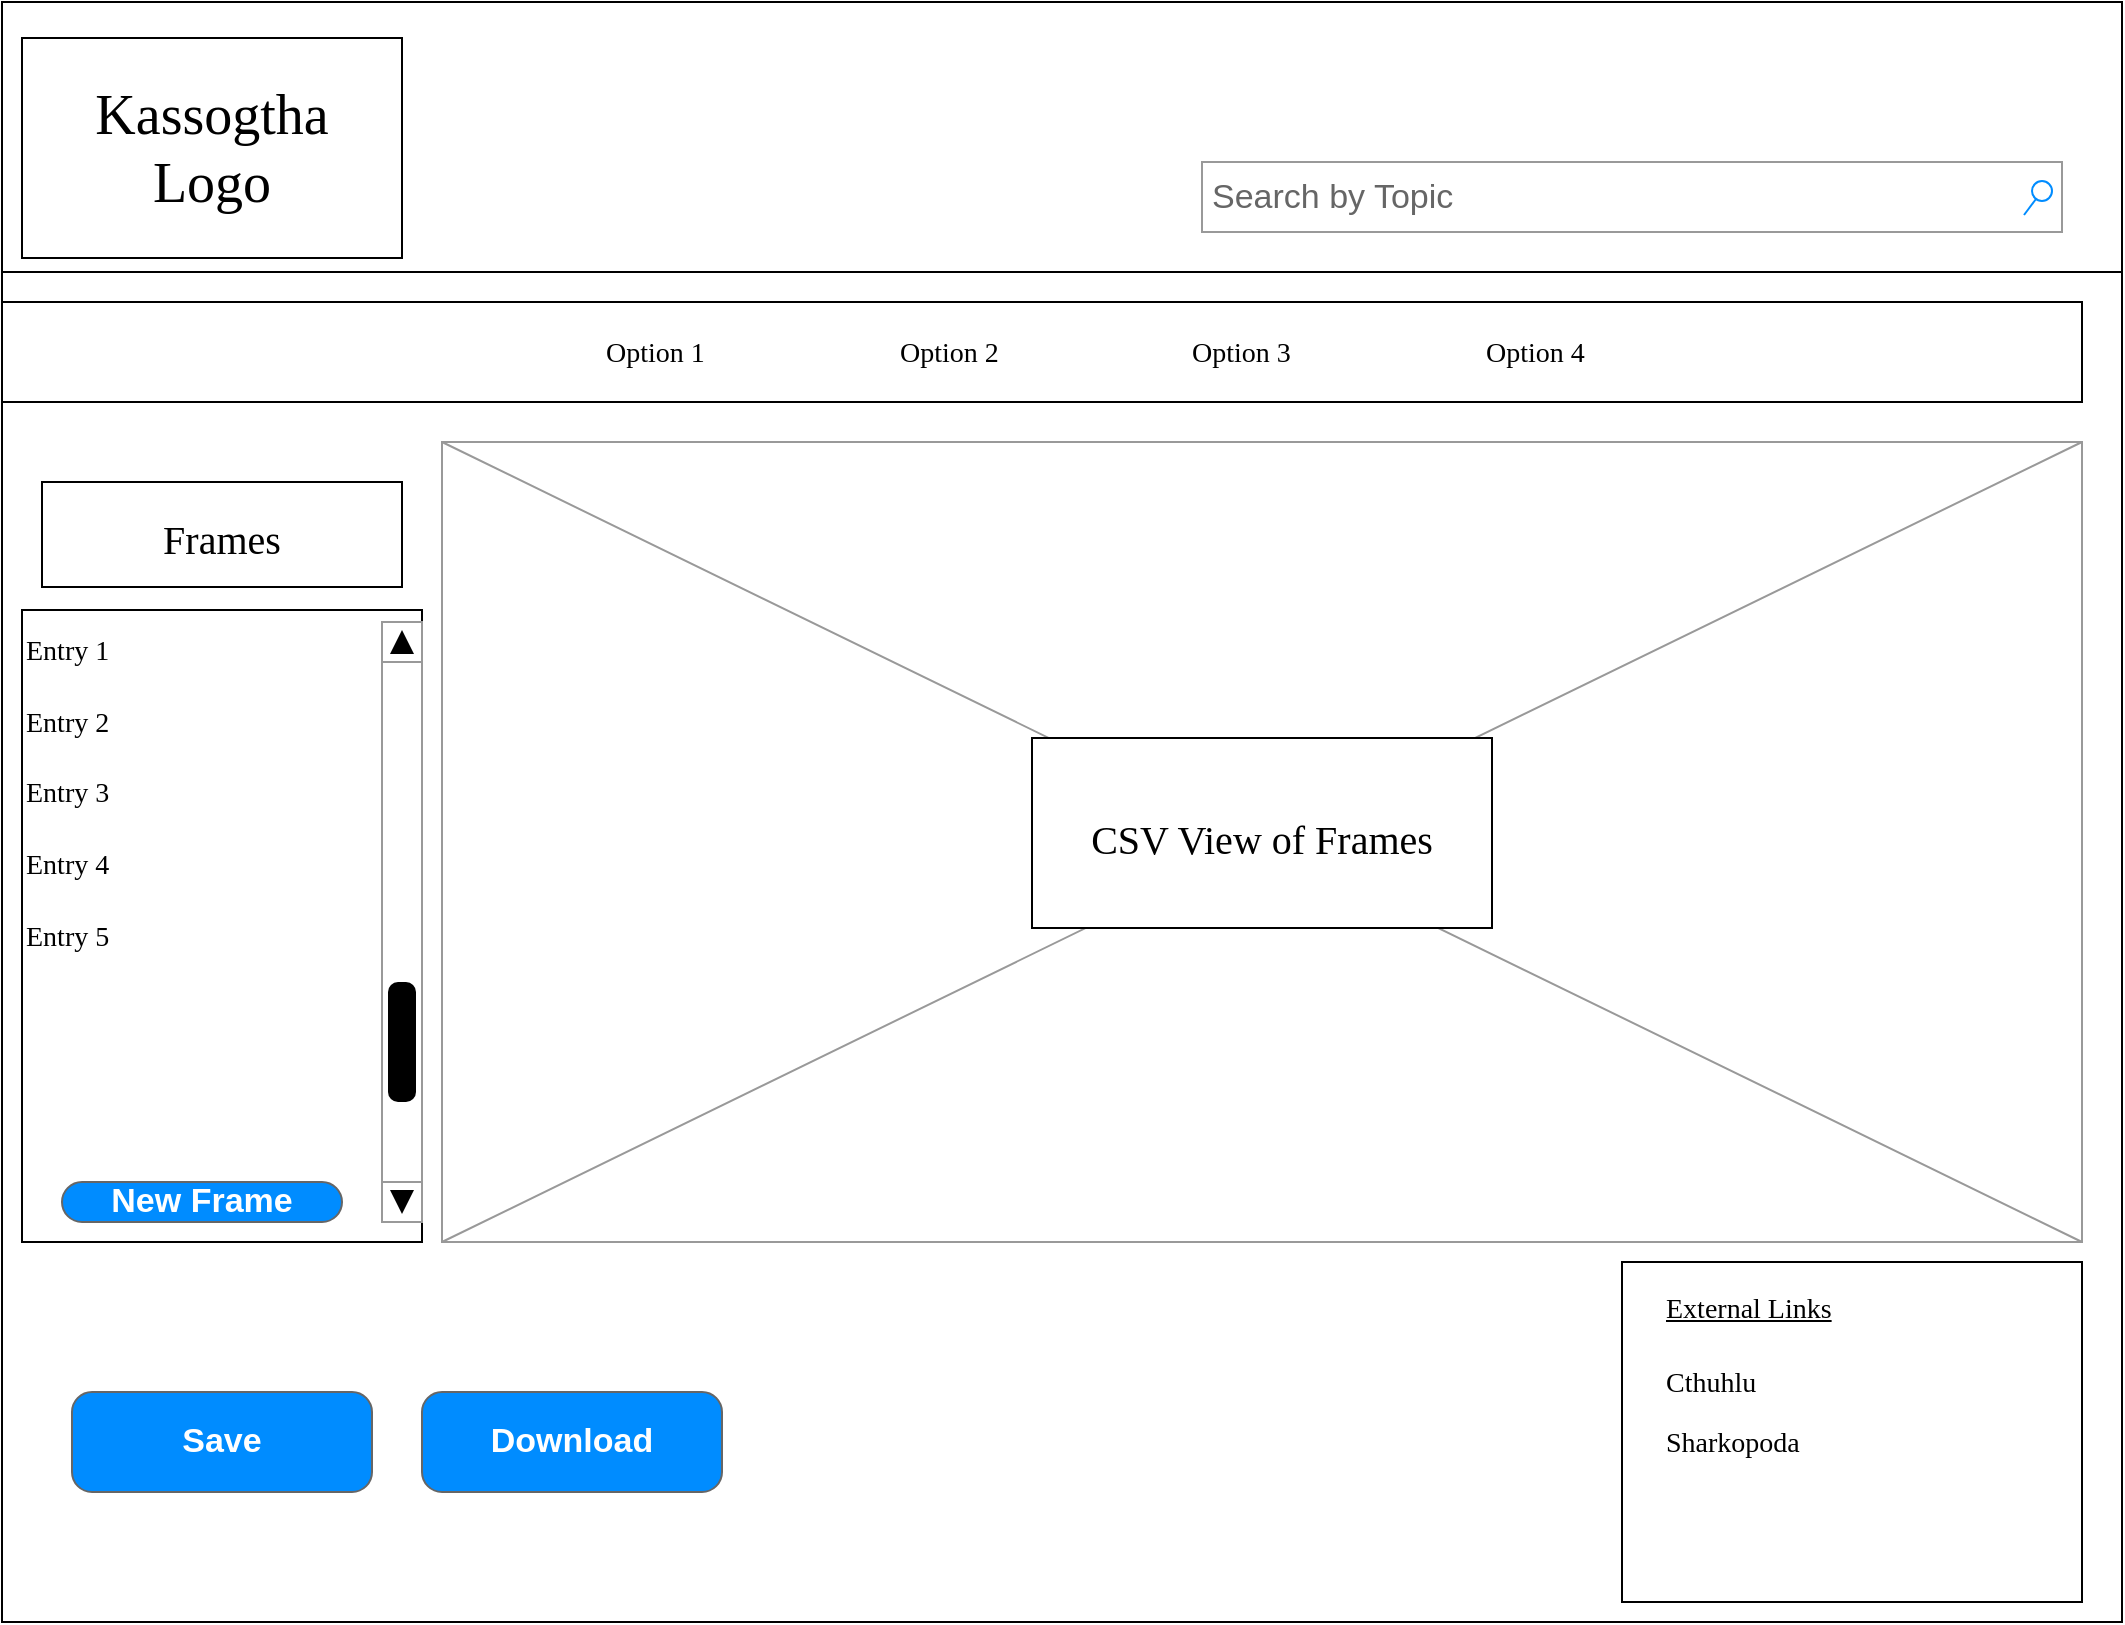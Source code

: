 <mxfile version="14.4.6" type="github">
  <diagram name="Page-1" id="03018318-947c-dd8e-b7a3-06fadd420f32">
    <mxGraphModel dx="1550" dy="836" grid="1" gridSize="10" guides="1" tooltips="1" connect="1" arrows="1" fold="1" page="1" pageScale="1" pageWidth="1100" pageHeight="850" background="#ffffff" math="0" shadow="0">
      <root>
        <mxCell id="0" />
        <mxCell id="1" parent="0" />
        <mxCell id="677b7b8949515195-1" value="" style="whiteSpace=wrap;html=1;rounded=0;shadow=0;labelBackgroundColor=none;strokeColor=#000000;strokeWidth=1;fillColor=none;fontFamily=Verdana;fontSize=12;fontColor=#000000;align=center;comic=0;" parent="1" vertex="1">
          <mxGeometry x="30" y="10" width="1060" height="810" as="geometry" />
        </mxCell>
        <mxCell id="677b7b8949515195-2" value="Kassogtha&lt;br&gt;Logo" style="whiteSpace=wrap;html=1;rounded=0;shadow=0;labelBackgroundColor=none;strokeWidth=1;fontFamily=Verdana;fontSize=28;align=center;comic=0;" parent="1" vertex="1">
          <mxGeometry x="40" y="28" width="190" height="110" as="geometry" />
        </mxCell>
        <mxCell id="677b7b8949515195-3" value="Search by Topic" style="strokeWidth=1;shadow=0;dashed=0;align=center;html=1;shape=mxgraph.mockup.forms.searchBox;strokeColor=#999999;mainText=;strokeColor2=#008cff;fontColor=#666666;fontSize=17;align=left;spacingLeft=3;rounded=0;labelBackgroundColor=none;comic=0;" parent="1" vertex="1">
          <mxGeometry x="630" y="90" width="430" height="35" as="geometry" />
        </mxCell>
        <mxCell id="677b7b8949515195-8" value="" style="whiteSpace=wrap;html=1;rounded=0;shadow=0;labelBackgroundColor=none;strokeWidth=1;fillColor=none;fontFamily=Verdana;fontSize=12;align=center;comic=0;" parent="1" vertex="1">
          <mxGeometry x="40" y="314" width="200" height="316" as="geometry" />
        </mxCell>
        <mxCell id="677b7b8949515195-9" value="" style="line;strokeWidth=1;html=1;rounded=0;shadow=0;labelBackgroundColor=none;fillColor=none;fontFamily=Verdana;fontSize=14;fontColor=#000000;align=center;comic=0;" parent="1" vertex="1">
          <mxGeometry x="30" y="140" width="1060" height="10" as="geometry" />
        </mxCell>
        <mxCell id="677b7b8949515195-10" value="" style="whiteSpace=wrap;html=1;rounded=0;shadow=0;labelBackgroundColor=none;strokeWidth=1;fillColor=none;fontFamily=Verdana;fontSize=12;align=center;comic=0;" parent="1" vertex="1">
          <mxGeometry x="30" y="160" width="1040" height="50" as="geometry" />
        </mxCell>
        <mxCell id="677b7b8949515195-11" value="Option 1" style="text;html=1;points=[];align=left;verticalAlign=top;spacingTop=-4;fontSize=14;fontFamily=Verdana;comic=0;" parent="1" vertex="1">
          <mxGeometry x="330" y="175" width="60" height="20" as="geometry" />
        </mxCell>
        <mxCell id="677b7b8949515195-12" value="Option 2" style="text;html=1;points=[];align=left;verticalAlign=top;spacingTop=-4;fontSize=14;fontFamily=Verdana;comic=0;" parent="1" vertex="1">
          <mxGeometry x="477" y="175" width="60" height="20" as="geometry" />
        </mxCell>
        <mxCell id="677b7b8949515195-13" value="Option 3" style="text;html=1;points=[];align=left;verticalAlign=top;spacingTop=-4;fontSize=14;fontFamily=Verdana;comic=0;" parent="1" vertex="1">
          <mxGeometry x="623" y="175" width="60" height="20" as="geometry" />
        </mxCell>
        <mxCell id="677b7b8949515195-14" value="Option 4" style="text;html=1;points=[];align=left;verticalAlign=top;spacingTop=-4;fontSize=14;fontFamily=Verdana;comic=0;" parent="1" vertex="1">
          <mxGeometry x="770" y="175" width="60" height="20" as="geometry" />
        </mxCell>
        <mxCell id="677b7b8949515195-16" value="" style="verticalLabelPosition=bottom;shadow=0;align=center;html=1;verticalAlign=top;strokeWidth=1;shape=mxgraph.mockup.graphics.simpleIcon;strokeColor=#999999;rounded=0;labelBackgroundColor=none;fontFamily=Verdana;fontSize=14;fontColor=#000000;comic=0;" parent="1" vertex="1">
          <mxGeometry x="250" y="230" width="820" height="400" as="geometry" />
        </mxCell>
        <mxCell id="677b7b8949515195-26" value="" style="whiteSpace=wrap;html=1;rounded=0;shadow=0;labelBackgroundColor=none;strokeWidth=1;fillColor=none;fontFamily=Verdana;fontSize=12;align=center;comic=0;" parent="1" vertex="1">
          <mxGeometry x="840" y="640" width="230" height="170" as="geometry" />
        </mxCell>
        <mxCell id="677b7b8949515195-27" value="Entry 1" style="text;html=1;points=[];align=left;verticalAlign=top;spacingTop=-4;fontSize=14;fontFamily=Verdana;comic=0;" parent="1" vertex="1">
          <mxGeometry x="40" y="324" width="170" height="20" as="geometry" />
        </mxCell>
        <mxCell id="677b7b8949515195-28" value="Entry&amp;nbsp;2" style="text;html=1;points=[];align=left;verticalAlign=top;spacingTop=-4;fontSize=14;fontFamily=Verdana;comic=0;" parent="1" vertex="1">
          <mxGeometry x="40" y="360" width="170" height="20" as="geometry" />
        </mxCell>
        <mxCell id="677b7b8949515195-29" value="Entry 3" style="text;html=1;points=[];align=left;verticalAlign=top;spacingTop=-4;fontSize=14;fontFamily=Verdana;comic=0;" parent="1" vertex="1">
          <mxGeometry x="40" y="395" width="170" height="20" as="geometry" />
        </mxCell>
        <mxCell id="677b7b8949515195-30" value="Entry&amp;nbsp;4" style="text;html=1;points=[];align=left;verticalAlign=top;spacingTop=-4;fontSize=14;fontFamily=Verdana;comic=0;" parent="1" vertex="1">
          <mxGeometry x="40" y="431" width="170" height="20" as="geometry" />
        </mxCell>
        <mxCell id="677b7b8949515195-39" value="Entry&amp;nbsp;5" style="text;html=1;points=[];align=left;verticalAlign=top;spacingTop=-4;fontSize=14;fontFamily=Verdana;comic=0;" parent="1" vertex="1">
          <mxGeometry x="40" y="467" width="170" height="20" as="geometry" />
        </mxCell>
        <mxCell id="677b7b8949515195-42" value="&lt;u&gt;External Links&lt;/u&gt;" style="text;html=1;points=[];align=left;verticalAlign=top;spacingTop=-4;fontSize=14;fontFamily=Verdana;comic=0;" parent="1" vertex="1">
          <mxGeometry x="860" y="653" width="170" height="20" as="geometry" />
        </mxCell>
        <mxCell id="vJfORzCdHwvnL0Lns4A6-2" value="&lt;font style=&quot;font-size: 20px&quot;&gt;Frames&lt;/font&gt;" style="whiteSpace=wrap;html=1;rounded=0;shadow=0;labelBackgroundColor=none;strokeWidth=1;fontFamily=Verdana;fontSize=28;align=center;comic=0;" vertex="1" parent="1">
          <mxGeometry x="50" y="250" width="180" height="52.5" as="geometry" />
        </mxCell>
        <mxCell id="vJfORzCdHwvnL0Lns4A6-3" value="Save" style="strokeWidth=1;shadow=0;dashed=0;align=center;html=1;shape=mxgraph.mockup.buttons.button;strokeColor=#666666;fontColor=#ffffff;mainText=;buttonStyle=round;fontSize=17;fontStyle=1;fillColor=#008cff;whiteSpace=wrap;comic=0;" vertex="1" parent="1">
          <mxGeometry x="65" y="705" width="150" height="50" as="geometry" />
        </mxCell>
        <mxCell id="vJfORzCdHwvnL0Lns4A6-4" value="Download" style="strokeWidth=1;shadow=0;dashed=0;align=center;html=1;shape=mxgraph.mockup.buttons.button;strokeColor=#666666;fontColor=#ffffff;mainText=;buttonStyle=round;fontSize=17;fontStyle=1;fillColor=#008cff;whiteSpace=wrap;comic=0;" vertex="1" parent="1">
          <mxGeometry x="240" y="705" width="150" height="50" as="geometry" />
        </mxCell>
        <mxCell id="vJfORzCdHwvnL0Lns4A6-17" value="&lt;font style=&quot;font-size: 20px&quot;&gt;CSV View of Frames&lt;/font&gt;" style="whiteSpace=wrap;html=1;rounded=0;shadow=0;labelBackgroundColor=none;strokeWidth=1;fontFamily=Verdana;fontSize=28;align=center;comic=0;" vertex="1" parent="1">
          <mxGeometry x="545" y="378" width="230" height="95" as="geometry" />
        </mxCell>
        <mxCell id="vJfORzCdHwvnL0Lns4A6-18" value="" style="verticalLabelPosition=bottom;shadow=0;dashed=0;align=center;html=1;verticalAlign=top;strokeWidth=1;shape=mxgraph.mockup.navigation.scrollBar;strokeColor=#999999;barPos=20;fillColor2=#000000;strokeColor2=none;direction=north;fillColor=#ffffff;comic=0;" vertex="1" parent="1">
          <mxGeometry x="220" y="320" width="20" height="300" as="geometry" />
        </mxCell>
        <mxCell id="vJfORzCdHwvnL0Lns4A6-19" value="New Frame" style="strokeWidth=1;shadow=0;dashed=0;align=center;html=1;shape=mxgraph.mockup.buttons.button;strokeColor=#666666;fontColor=#ffffff;mainText=;buttonStyle=round;fontSize=17;fontStyle=1;fillColor=#008cff;whiteSpace=wrap;comic=0;" vertex="1" parent="1">
          <mxGeometry x="60" y="600" width="140" height="20" as="geometry" />
        </mxCell>
        <mxCell id="vJfORzCdHwvnL0Lns4A6-20" value="Cthuhlu" style="text;html=1;points=[];align=left;verticalAlign=top;spacingTop=-4;fontSize=14;fontFamily=Verdana;comic=0;" vertex="1" parent="1">
          <mxGeometry x="860" y="690" width="170" height="20" as="geometry" />
        </mxCell>
        <mxCell id="vJfORzCdHwvnL0Lns4A6-21" value="Sharkopoda" style="text;html=1;points=[];align=left;verticalAlign=top;spacingTop=-4;fontSize=14;fontFamily=Verdana;comic=0;" vertex="1" parent="1">
          <mxGeometry x="860" y="720" width="170" height="20" as="geometry" />
        </mxCell>
      </root>
    </mxGraphModel>
  </diagram>
</mxfile>
